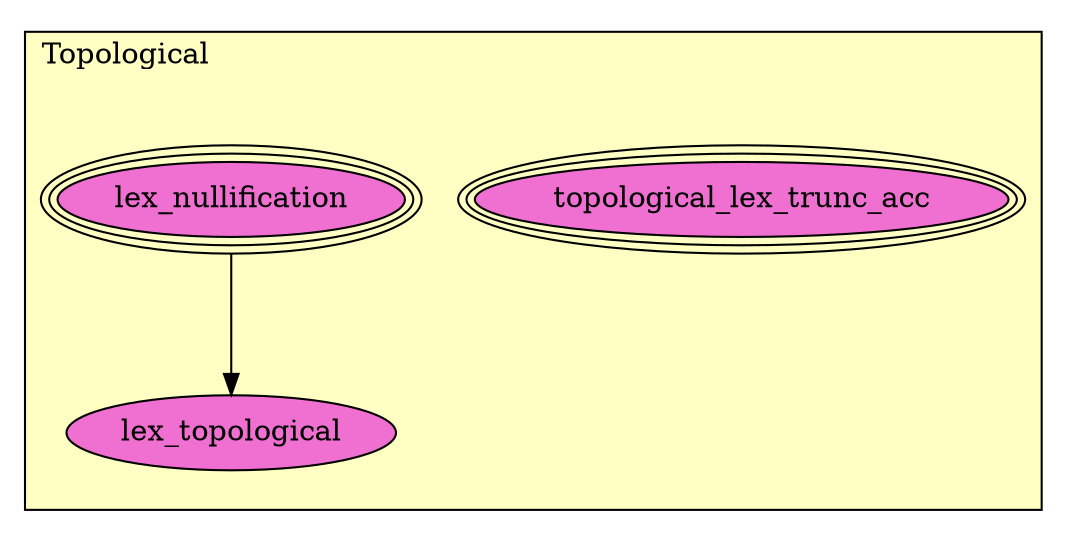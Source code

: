 digraph HoTT_Modalities_Topological {
  graph [ratio=0.5]
  node [style=filled]
Topological_topological_lex_trunc_acc [label="topological_lex_trunc_acc", URL=<Topological.html#topological_lex_trunc_acc>, peripheries=3, fillcolor="#F070D1"] ;
Topological_lex_nullification [label="lex_nullification", URL=<Topological.html#lex_nullification>, peripheries=3, fillcolor="#F070D1"] ;
Topological_lex_topological [label="lex_topological", URL=<Topological.html#lex_topological>, fillcolor="#F070D1"] ;
  Topological_lex_nullification -> Topological_lex_topological [] ;
subgraph cluster_Topological { label="Topological"; fillcolor="#FFFFC3"; labeljust=l; style=filled 
Topological_lex_topological; Topological_lex_nullification; Topological_topological_lex_trunc_acc; };
} /* END */
